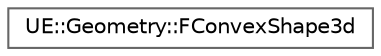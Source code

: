 digraph "Graphical Class Hierarchy"
{
 // INTERACTIVE_SVG=YES
 // LATEX_PDF_SIZE
  bgcolor="transparent";
  edge [fontname=Helvetica,fontsize=10,labelfontname=Helvetica,labelfontsize=10];
  node [fontname=Helvetica,fontsize=10,shape=box,height=0.2,width=0.4];
  rankdir="LR";
  Node0 [id="Node000000",label="UE::Geometry::FConvexShape3d",height=0.2,width=0.4,color="grey40", fillcolor="white", style="filled",URL="$d3/d9f/structUE_1_1Geometry_1_1FConvexShape3d.html",tooltip="FConvexShape is a 3D convex hull, currently stored as a triangle mesh."];
}
